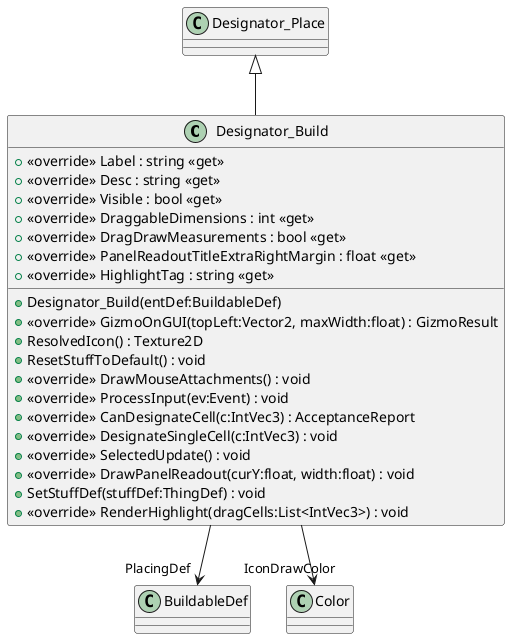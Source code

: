 @startuml
class Designator_Build {
    + <<override>> Label : string <<get>>
    + <<override>> Desc : string <<get>>
    + <<override>> Visible : bool <<get>>
    + <<override>> DraggableDimensions : int <<get>>
    + <<override>> DragDrawMeasurements : bool <<get>>
    + <<override>> PanelReadoutTitleExtraRightMargin : float <<get>>
    + <<override>> HighlightTag : string <<get>>
    + Designator_Build(entDef:BuildableDef)
    + <<override>> GizmoOnGUI(topLeft:Vector2, maxWidth:float) : GizmoResult
    + ResolvedIcon() : Texture2D
    + ResetStuffToDefault() : void
    + <<override>> DrawMouseAttachments() : void
    + <<override>> ProcessInput(ev:Event) : void
    + <<override>> CanDesignateCell(c:IntVec3) : AcceptanceReport
    + <<override>> DesignateSingleCell(c:IntVec3) : void
    + <<override>> SelectedUpdate() : void
    + <<override>> DrawPanelReadout(curY:float, width:float) : void
    + SetStuffDef(stuffDef:ThingDef) : void
    + <<override>> RenderHighlight(dragCells:List<IntVec3>) : void
}
Designator_Place <|-- Designator_Build
Designator_Build --> "PlacingDef" BuildableDef
Designator_Build --> "IconDrawColor" Color
@enduml
